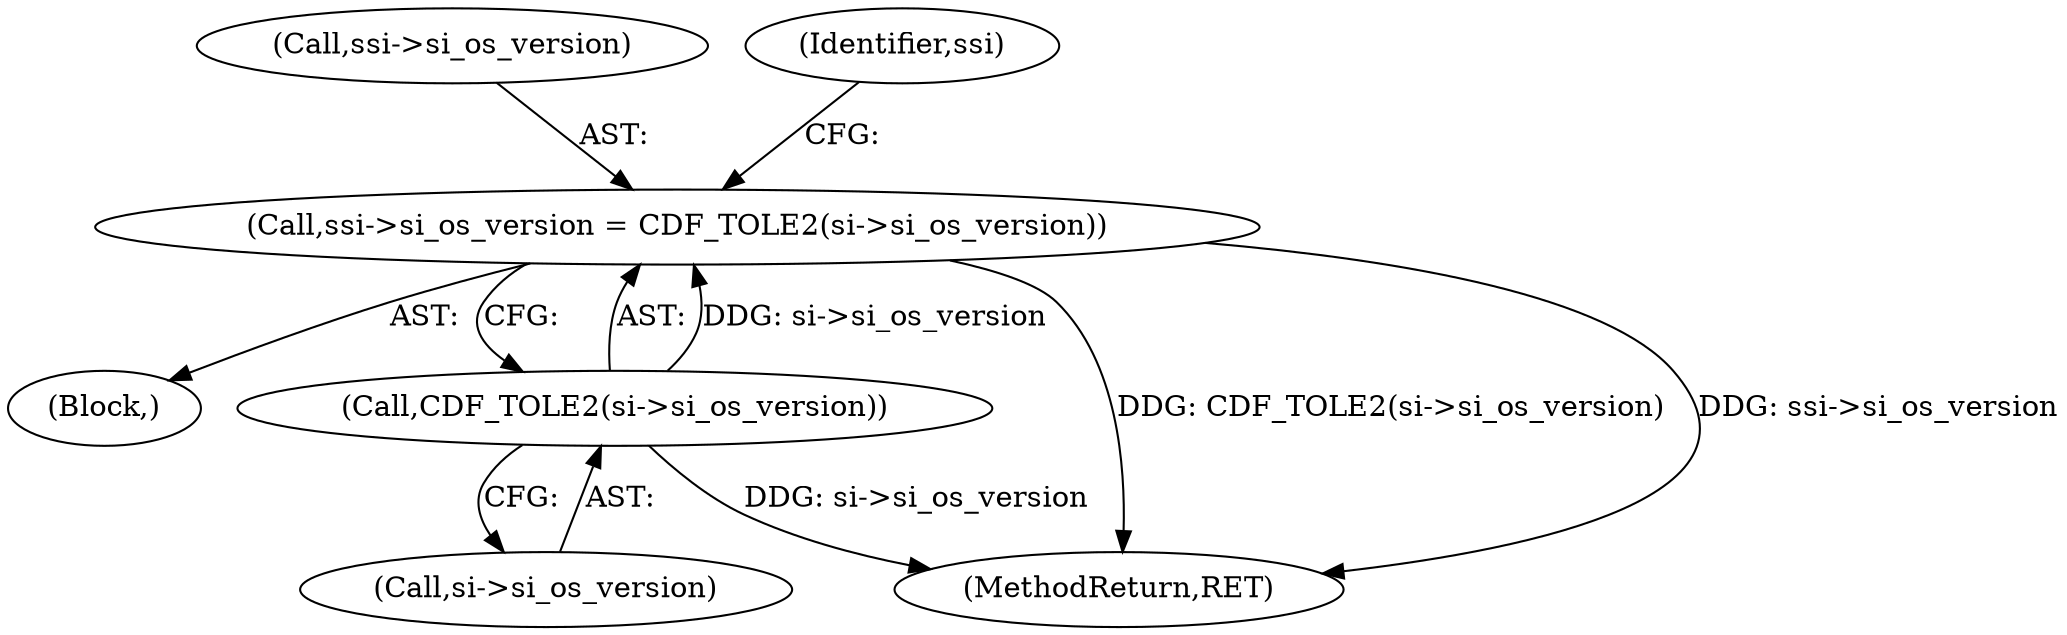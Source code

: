 digraph "0_file_b8acc83781d5a24cc5101e525d15efe0482c280d@pointer" {
"1000144" [label="(Call,ssi->si_os_version = CDF_TOLE2(si->si_os_version))"];
"1000148" [label="(Call,CDF_TOLE2(si->si_os_version))"];
"1000144" [label="(Call,ssi->si_os_version = CDF_TOLE2(si->si_os_version))"];
"1000106" [label="(Block,)"];
"1000238" [label="(MethodReturn,RET)"];
"1000149" [label="(Call,si->si_os_version)"];
"1000145" [label="(Call,ssi->si_os_version)"];
"1000148" [label="(Call,CDF_TOLE2(si->si_os_version))"];
"1000154" [label="(Identifier,ssi)"];
"1000144" -> "1000106"  [label="AST: "];
"1000144" -> "1000148"  [label="CFG: "];
"1000145" -> "1000144"  [label="AST: "];
"1000148" -> "1000144"  [label="AST: "];
"1000154" -> "1000144"  [label="CFG: "];
"1000144" -> "1000238"  [label="DDG: CDF_TOLE2(si->si_os_version)"];
"1000144" -> "1000238"  [label="DDG: ssi->si_os_version"];
"1000148" -> "1000144"  [label="DDG: si->si_os_version"];
"1000148" -> "1000149"  [label="CFG: "];
"1000149" -> "1000148"  [label="AST: "];
"1000148" -> "1000238"  [label="DDG: si->si_os_version"];
}
